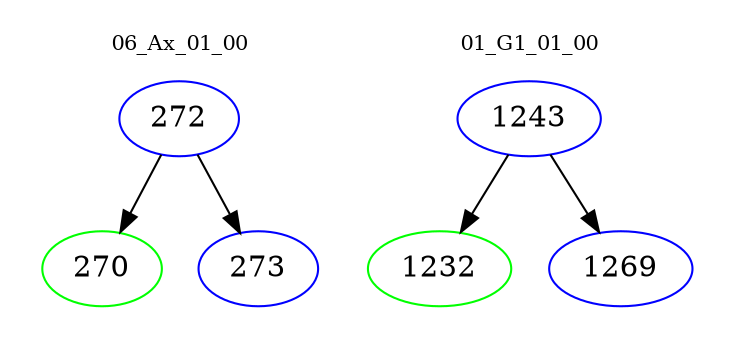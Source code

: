 digraph{
subgraph cluster_0 {
color = white
label = "06_Ax_01_00";
fontsize=10;
T0_272 [label="272", color="blue"]
T0_272 -> T0_270 [color="black"]
T0_270 [label="270", color="green"]
T0_272 -> T0_273 [color="black"]
T0_273 [label="273", color="blue"]
}
subgraph cluster_1 {
color = white
label = "01_G1_01_00";
fontsize=10;
T1_1243 [label="1243", color="blue"]
T1_1243 -> T1_1232 [color="black"]
T1_1232 [label="1232", color="green"]
T1_1243 -> T1_1269 [color="black"]
T1_1269 [label="1269", color="blue"]
}
}
